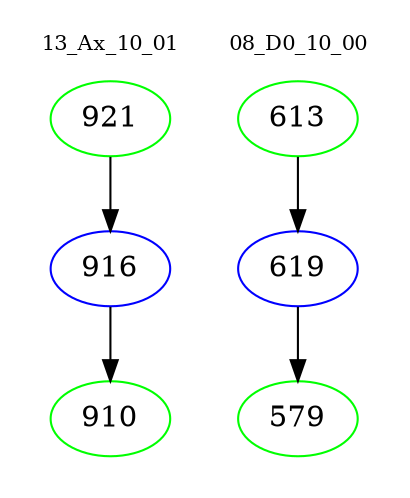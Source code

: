 digraph{
subgraph cluster_0 {
color = white
label = "13_Ax_10_01";
fontsize=10;
T0_921 [label="921", color="green"]
T0_921 -> T0_916 [color="black"]
T0_916 [label="916", color="blue"]
T0_916 -> T0_910 [color="black"]
T0_910 [label="910", color="green"]
}
subgraph cluster_1 {
color = white
label = "08_D0_10_00";
fontsize=10;
T1_613 [label="613", color="green"]
T1_613 -> T1_619 [color="black"]
T1_619 [label="619", color="blue"]
T1_619 -> T1_579 [color="black"]
T1_579 [label="579", color="green"]
}
}
